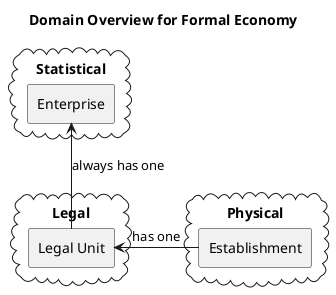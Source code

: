 @startuml

title Domain Overview for Formal Economy

cloud "Statistical" {
  rectangle "Enterprise" AS EN
}

cloud "Legal" {
  rectangle "Legal Unit" AS LU
}

cloud "Physical" {
  rectangle "Establishment" AS ES
}

LU -up-> EN : always has one
ES -left-> LU : has one
@enduml


